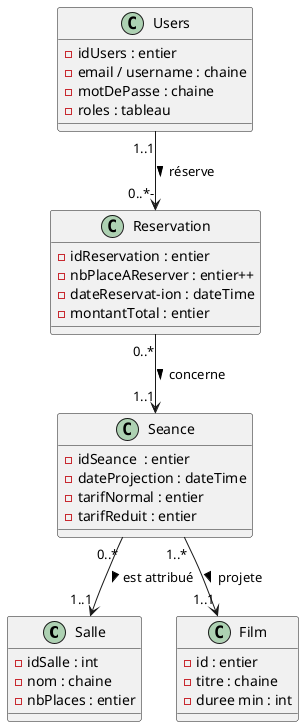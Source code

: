 @startuml
'https://plantuml.com/class-diagram
'skinparam classAttributeIconSize 0


Class Salle {
- idSalle : int
- nom : chaine
- nbPlaces : entier
}


Class Seance {
- idSeance  : entier
- dateProjection : dateTime
- tarifNormal : entier
- tarifReduit : entier
}


Class Users {
- idUsers : entier
- email / username : chaine
- motDePasse : chaine
- roles : tableau
}

Class Reservation {
- idReservation : entier
- nbPlaceAReserver : entier++
- dateReservat-ion : dateTime
- montantTotal : entier
}

Class Film {
- id : entier
- titre : chaine
- duree min : int
}



Seance "0..*" --> "1..1" Salle : est attribué >
Seance "1..*" --> "1..1" Film : projete >
Users "1..1" --> "0..*-" Reservation : réserve >
Reservation "0..*" --> "1..1" Seance : concerne >
@enduml




